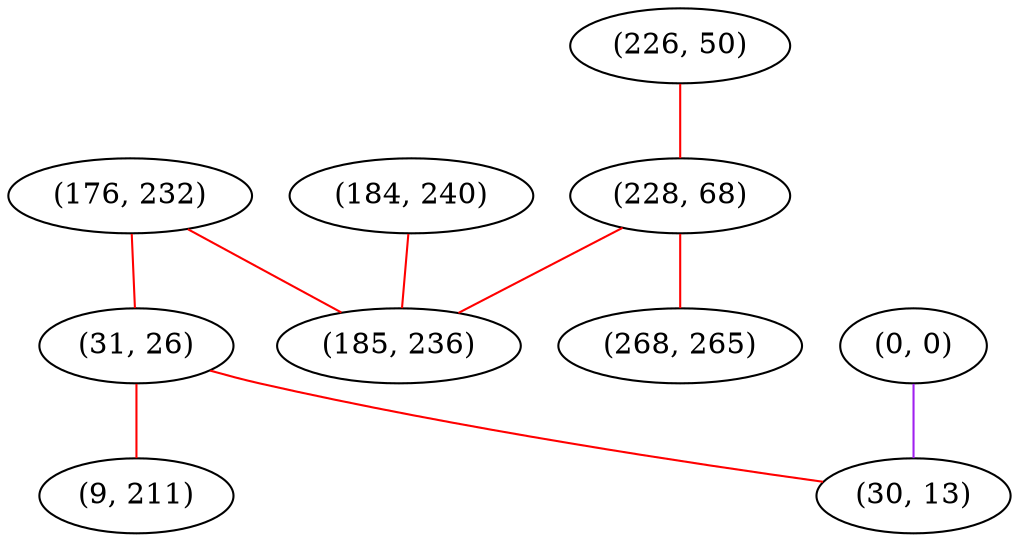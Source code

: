 graph "" {
"(176, 232)";
"(226, 50)";
"(228, 68)";
"(184, 240)";
"(185, 236)";
"(0, 0)";
"(31, 26)";
"(9, 211)";
"(268, 265)";
"(30, 13)";
"(176, 232)" -- "(185, 236)"  [color=red, key=0, weight=1];
"(176, 232)" -- "(31, 26)"  [color=red, key=0, weight=1];
"(226, 50)" -- "(228, 68)"  [color=red, key=0, weight=1];
"(228, 68)" -- "(268, 265)"  [color=red, key=0, weight=1];
"(228, 68)" -- "(185, 236)"  [color=red, key=0, weight=1];
"(184, 240)" -- "(185, 236)"  [color=red, key=0, weight=1];
"(0, 0)" -- "(30, 13)"  [color=purple, key=0, weight=4];
"(31, 26)" -- "(9, 211)"  [color=red, key=0, weight=1];
"(31, 26)" -- "(30, 13)"  [color=red, key=0, weight=1];
}
